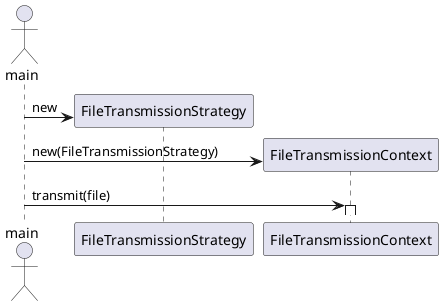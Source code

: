 @startuml
	actor main

	create FileTransmissionStrategy
	main -> FileTransmissionStrategy: new	
	
	
	create FileTransmissionContext
	main -> FileTransmissionContext: new(FileTransmissionStrategy)
	main -> FileTransmissionContext : transmit(file)
	
	activate FileTransmissionContext
	
@enduml
